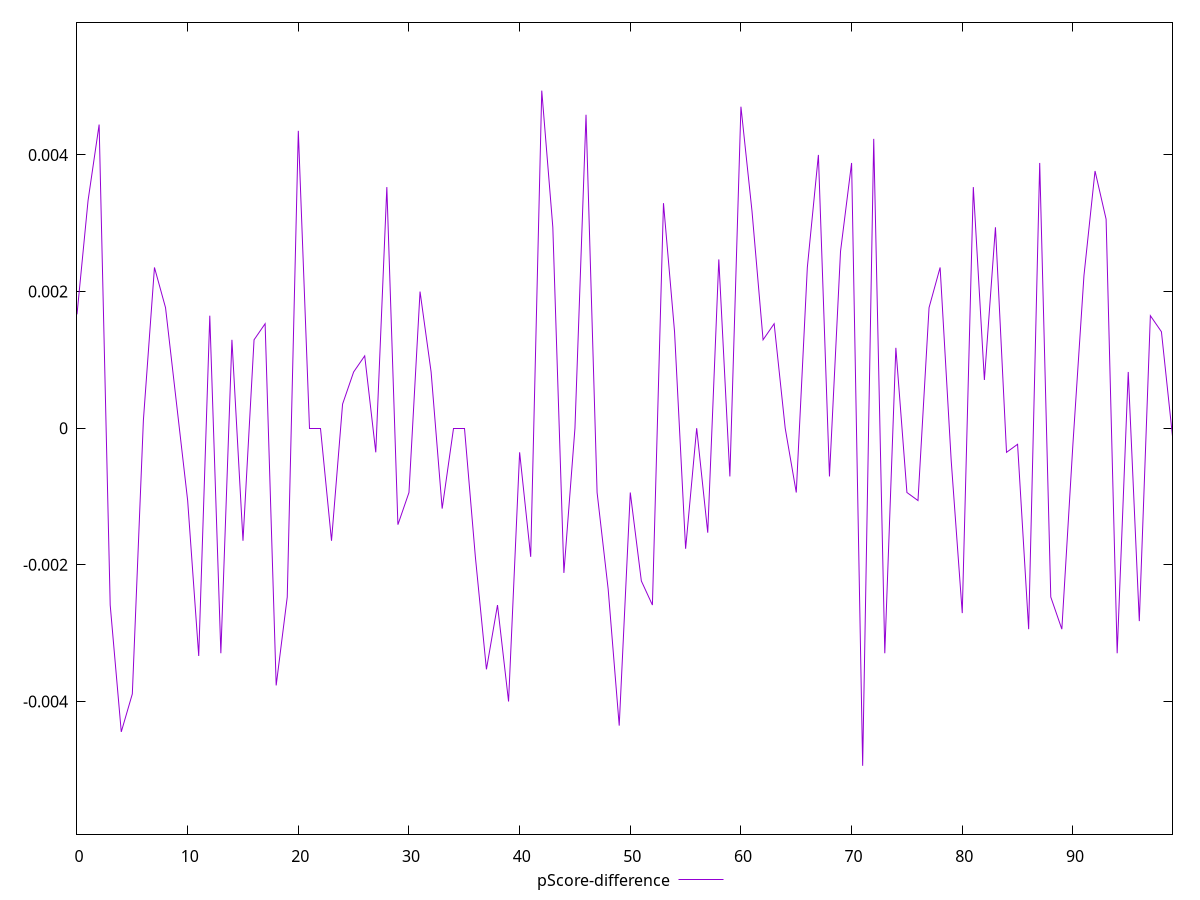 reset

$pScoreDifference <<EOF
0 0.0016666666666667052
1 0.0033333333333332993
2 0.004444444444444473
3 -0.002588235294117669
4 -0.004444444444444362
5 -0.0038888888888889417
6 0.00011764705882355564
7 0.0023529411764705577
8 0.0017647058823528905
9 0.0003529411764705559
10 -0.0010588235294117232
11 -0.0033333333333334103
12 0.0016470588235294459
13 -0.0032941176470588363
14 0.0012941176470588345
15 -0.0016470588235293904
16 0.0012941176470588345
17 0.0015294117647058347
18 -0.003764705882352948
19 -0.0024705882352941133
20 0.0043529411764705594
21 0
22 0
23 -0.0016470588235294459
24 0.0003529411764705559
25 0.0008235294117646674
26 0.0010588235294117787
27 -0.0003529411764706114
28 0.003529411764705892
29 -0.0014117647058823346
30 -0.0009411764705882231
31 0.0020000000000000018
32 0.0008235294117646674
33 -0.0011764705882353343
34 0
35 0
36 -0.0018823529411765016
37 -0.003529411764705892
38 -0.002588235294117669
39 -0.0040000000000000036
40 -0.0003529411764706114
41 -0.0018823529411764461
42 0.004941176470588227
43 0.002941176470588225
44 -0.0021176470588235574
45 0
46 0.004588235294117615
47 -0.0009411764705882231
48 -0.0023529411764705577
49 -0.004352941176470615
50 -0.0009411764705882231
51 -0.0022352941176470575
52 -0.002588235294117669
53 0.0032941176470587807
54 0.0014117647058823346
55 -0.0017647058823528905
56 0
57 -0.0015294117647058902
58 0.0024705882352941133
59 -0.0007058823529411673
60 0.004705882352941226
61 0.003176470588235336
62 0.001294117647058779
63 0.0015294117647058902
64 0
65 -0.0009411764705882231
66 0.0023529411764705577
67 0.0040000000000000036
68 -0.0007058823529412228
69 0.002588235294117669
70 0.003882352941176448
71 -0.004941176470588227
72 0.004235294117647059
73 -0.0032941176470588363
74 0.0011764705882353343
75 -0.0009411764705882231
76 -0.0010588235294117787
77 0.001764705882352946
78 0.0023529411764705577
79 -0.00047058823529411153
80 -0.0027058823529412246
81 0.003529411764705892
82 0.0007058823529412228
83 0.002941176470588225
84 -0.0003529411764706114
85 -0.00023529411764705577
86 -0.002941176470588225
87 0.003882352941176448
88 -0.0024705882352941133
89 -0.002941176470588225
90 -0.00023529411764705577
91 0.0022352941176470575
92 0.003764705882352948
93 0.003058823529411725
94 -0.0032941176470588363
95 0.0008235294117646674
96 -0.002823529411764669
97 0.0016470588235294459
98 0.0014117647058823901
99 -0.00011764705882350013
EOF

set key outside below
set xrange [0:99]
set yrange [-0.005941176470588227:0.005941176470588227]
set trange [-0.005941176470588227:0.005941176470588227]
set terminal svg size 640, 500 enhanced background rgb 'white'
set output "reports/report_00027_2021-02-24T12-40-31.850Z/render-blocking-resources/samples/astro/pScore-difference/values.svg"

plot $pScoreDifference title "pScore-difference" with line

reset
